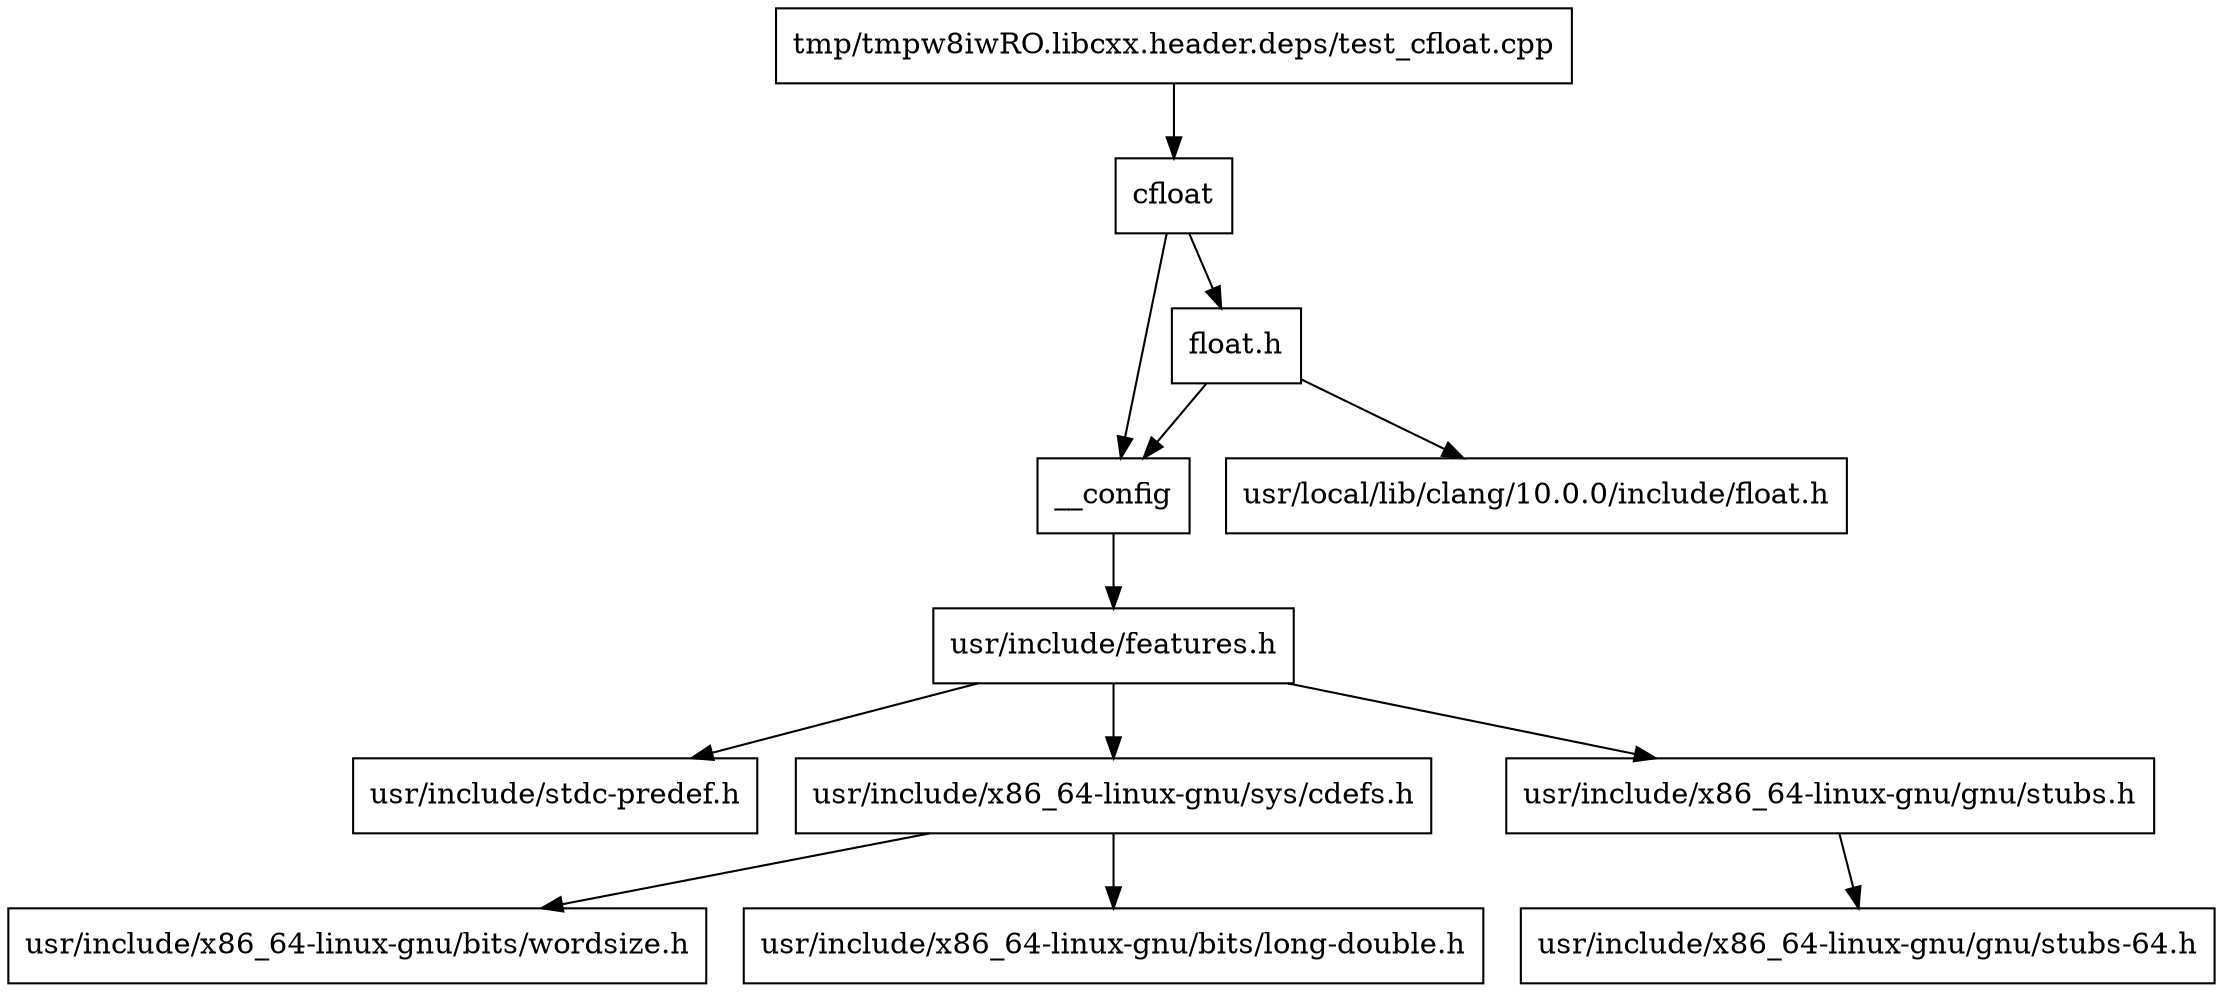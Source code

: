 digraph "dependencies" {
  header_1 [ shape="box", label="cfloat"];
  header_0 [ shape="box", label="tmp/tmpw8iwRO.libcxx.header.deps/test_cfloat.cpp"];
  header_2 [ shape="box", label="__config"];
  header_3 [ shape="box", label="usr/include/features.h"];
  header_4 [ shape="box", label="usr/include/stdc-predef.h"];
  header_5 [ shape="box", label="usr/include/x86_64-linux-gnu/sys/cdefs.h"];
  header_6 [ shape="box", label="usr/include/x86_64-linux-gnu/bits/wordsize.h"];
  header_7 [ shape="box", label="usr/include/x86_64-linux-gnu/bits/long-double.h"];
  header_8 [ shape="box", label="usr/include/x86_64-linux-gnu/gnu/stubs.h"];
  header_9 [ shape="box", label="usr/include/x86_64-linux-gnu/gnu/stubs-64.h"];
  header_11 [ shape="box", label="float.h"];
  header_12 [ shape="box", label="usr/local/lib/clang/10.0.0/include/float.h"];
  header_0 -> header_1;
  header_1 -> header_2;
  header_1 -> header_11;
  header_5 -> header_6;
  header_5 -> header_7;
  header_3 -> header_4;
  header_3 -> header_5;
  header_3 -> header_8;
  header_2 -> header_3;
  header_8 -> header_9;
  header_11 -> header_2;
  header_11 -> header_12;
}
